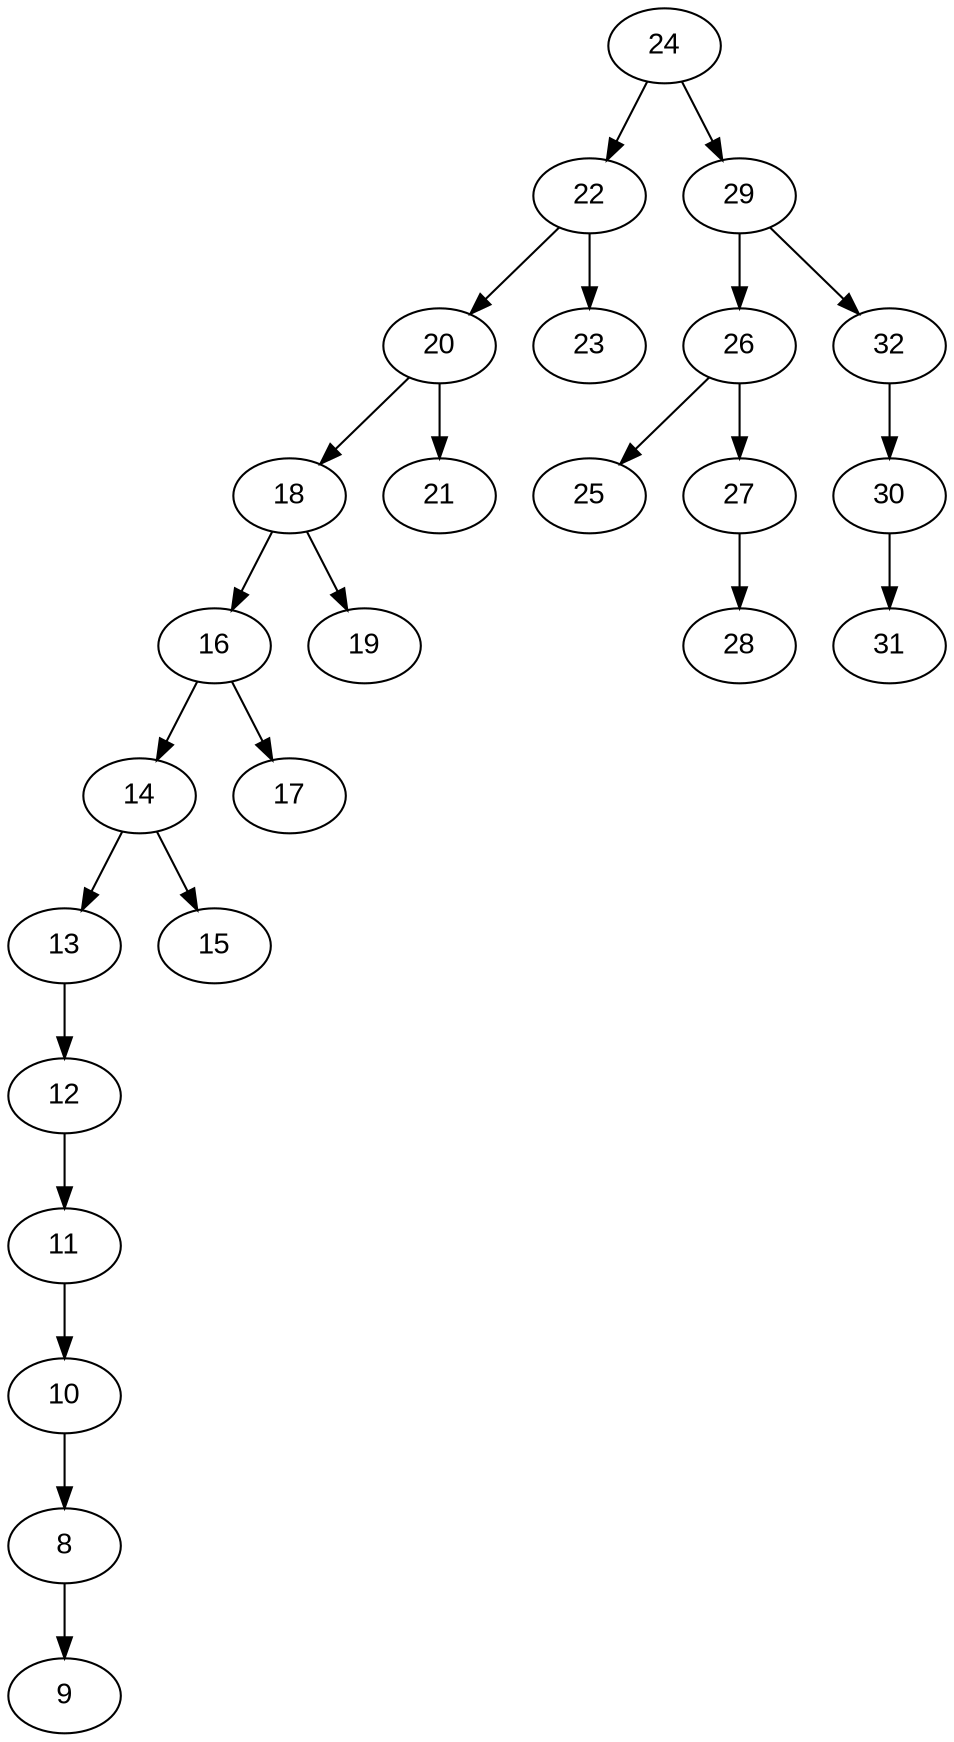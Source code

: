 digraph BST {
node [fontname="Arial"];
24 -> 22;
22 -> 20;
20 -> 18;
18 -> 16;
16 -> 14;
14 -> 13;
13 -> 12;
12 -> 11;
11 -> 10;
10 -> 8;
8 -> 9;
14 -> 15;
16 -> 17;
18 -> 19;
20 -> 21;
22 -> 23;
24 -> 29;
29 -> 26;
26 -> 25;
26 -> 27;
27 -> 28;
29 -> 32;
32 -> 30;
30 -> 31;
}